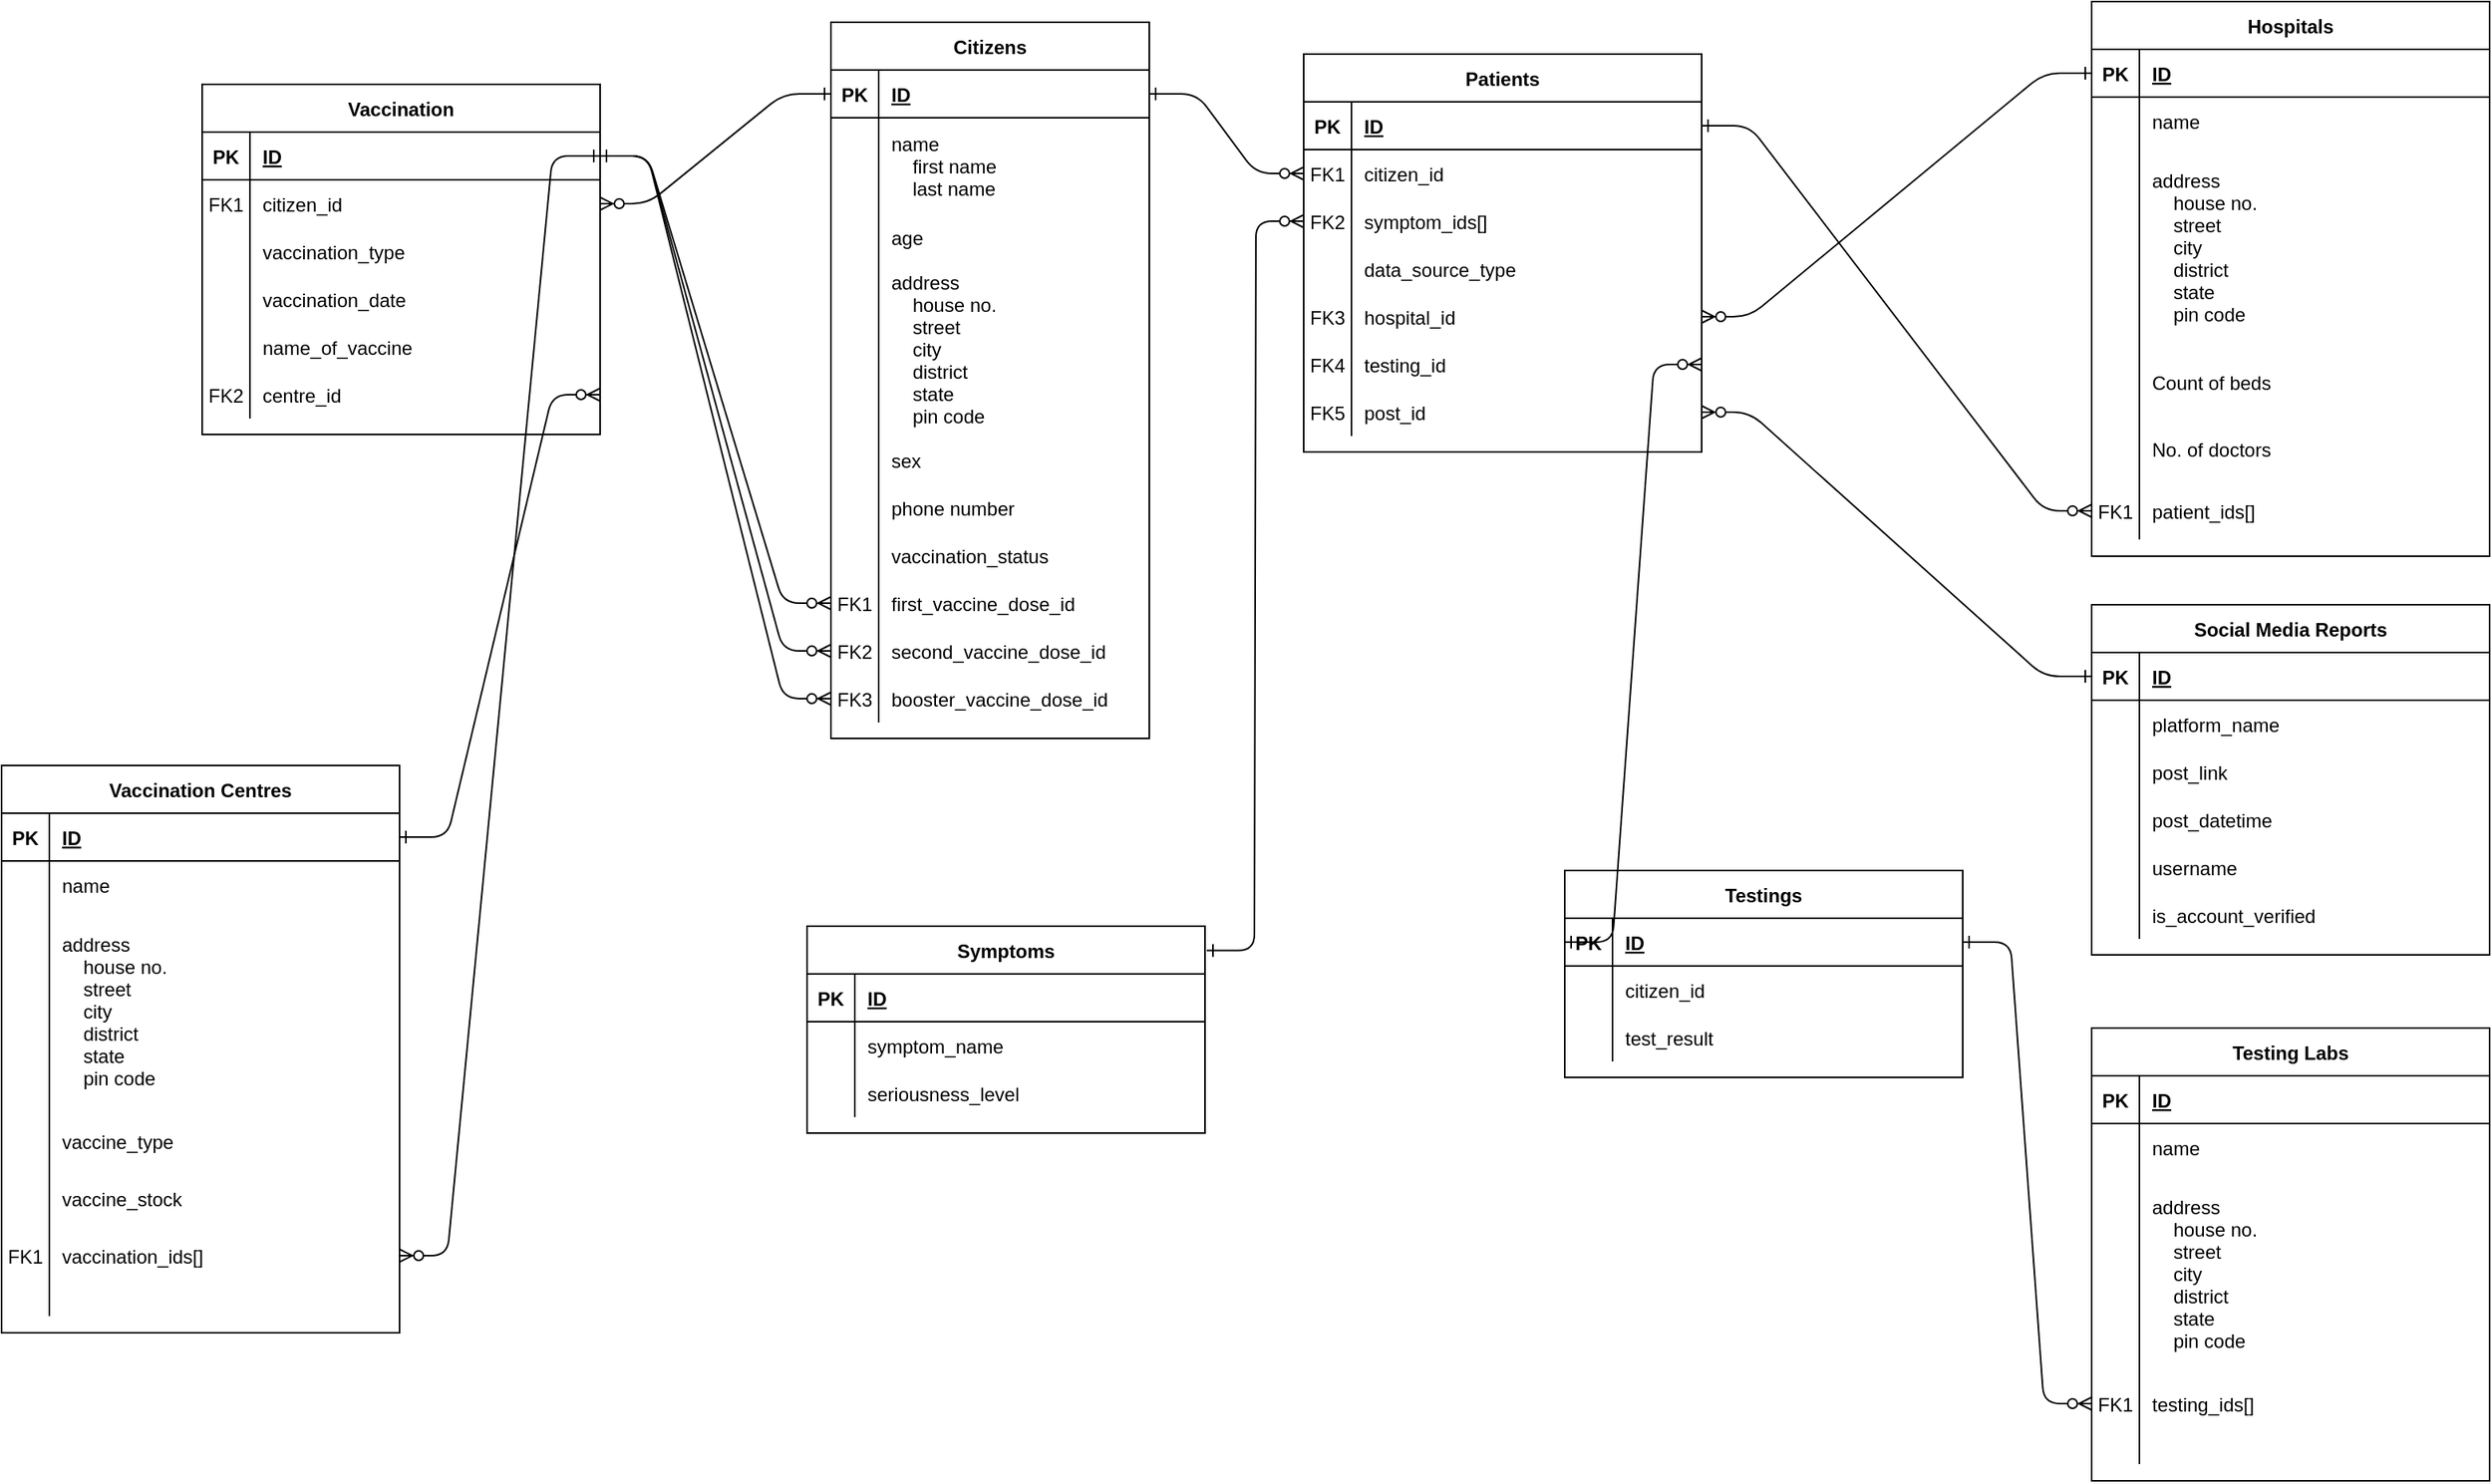 <mxfile version="20.8.10" type="github">
  <diagram id="R2lEEEUBdFMjLlhIrx00" name="Page-1">
    <mxGraphModel dx="1854" dy="1015" grid="0" gridSize="10" guides="1" tooltips="1" connect="1" arrows="1" fold="1" page="1" pageScale="1" pageWidth="1654" pageHeight="1169" math="0" shadow="0" extFonts="Permanent Marker^https://fonts.googleapis.com/css?family=Permanent+Marker">
      <root>
        <mxCell id="0" />
        <mxCell id="1" parent="0" />
        <mxCell id="C-vyLk0tnHw3VtMMgP7b-1" value="" style="edgeStyle=entityRelationEdgeStyle;endArrow=ERzeroToMany;startArrow=ERone;endFill=1;startFill=0;" parent="1" source="C-vyLk0tnHw3VtMMgP7b-24" target="C-vyLk0tnHw3VtMMgP7b-6" edge="1">
          <mxGeometry width="100" height="100" relative="1" as="geometry">
            <mxPoint x="676" y="828" as="sourcePoint" />
            <mxPoint x="776" y="728" as="targetPoint" />
          </mxGeometry>
        </mxCell>
        <mxCell id="C-vyLk0tnHw3VtMMgP7b-2" value="Patients" style="shape=table;startSize=30;container=1;collapsible=1;childLayout=tableLayout;fixedRows=1;rowLines=0;fontStyle=1;align=center;resizeLast=1;" parent="1" vertex="1">
          <mxGeometry x="852" y="180" width="250" height="250" as="geometry">
            <mxRectangle x="450" y="120" width="80" height="30" as="alternateBounds" />
          </mxGeometry>
        </mxCell>
        <mxCell id="C-vyLk0tnHw3VtMMgP7b-3" value="" style="shape=partialRectangle;collapsible=0;dropTarget=0;pointerEvents=0;fillColor=none;points=[[0,0.5],[1,0.5]];portConstraint=eastwest;top=0;left=0;right=0;bottom=1;" parent="C-vyLk0tnHw3VtMMgP7b-2" vertex="1">
          <mxGeometry y="30" width="250" height="30" as="geometry" />
        </mxCell>
        <mxCell id="C-vyLk0tnHw3VtMMgP7b-4" value="PK" style="shape=partialRectangle;overflow=hidden;connectable=0;fillColor=none;top=0;left=0;bottom=0;right=0;fontStyle=1;" parent="C-vyLk0tnHw3VtMMgP7b-3" vertex="1">
          <mxGeometry width="30" height="30" as="geometry">
            <mxRectangle width="30" height="30" as="alternateBounds" />
          </mxGeometry>
        </mxCell>
        <mxCell id="C-vyLk0tnHw3VtMMgP7b-5" value="ID" style="shape=partialRectangle;overflow=hidden;connectable=0;fillColor=none;top=0;left=0;bottom=0;right=0;align=left;spacingLeft=6;fontStyle=5;" parent="C-vyLk0tnHw3VtMMgP7b-3" vertex="1">
          <mxGeometry x="30" width="220" height="30" as="geometry">
            <mxRectangle width="220" height="30" as="alternateBounds" />
          </mxGeometry>
        </mxCell>
        <mxCell id="C-vyLk0tnHw3VtMMgP7b-6" value="" style="shape=partialRectangle;collapsible=0;dropTarget=0;pointerEvents=0;fillColor=none;points=[[0,0.5],[1,0.5]];portConstraint=eastwest;top=0;left=0;right=0;bottom=0;" parent="C-vyLk0tnHw3VtMMgP7b-2" vertex="1">
          <mxGeometry y="60" width="250" height="30" as="geometry" />
        </mxCell>
        <mxCell id="C-vyLk0tnHw3VtMMgP7b-7" value="FK1" style="shape=partialRectangle;overflow=hidden;connectable=0;fillColor=none;top=0;left=0;bottom=0;right=0;" parent="C-vyLk0tnHw3VtMMgP7b-6" vertex="1">
          <mxGeometry width="30" height="30" as="geometry">
            <mxRectangle width="30" height="30" as="alternateBounds" />
          </mxGeometry>
        </mxCell>
        <mxCell id="C-vyLk0tnHw3VtMMgP7b-8" value="citizen_id" style="shape=partialRectangle;overflow=hidden;connectable=0;fillColor=none;top=0;left=0;bottom=0;right=0;align=left;spacingLeft=6;" parent="C-vyLk0tnHw3VtMMgP7b-6" vertex="1">
          <mxGeometry x="30" width="220" height="30" as="geometry">
            <mxRectangle width="220" height="30" as="alternateBounds" />
          </mxGeometry>
        </mxCell>
        <mxCell id="pZuWwQE2KL6NEf7ngU45-32" value="" style="shape=partialRectangle;collapsible=0;dropTarget=0;pointerEvents=0;fillColor=none;points=[[0,0.5],[1,0.5]];portConstraint=eastwest;top=0;left=0;right=0;bottom=0;" parent="C-vyLk0tnHw3VtMMgP7b-2" vertex="1">
          <mxGeometry y="90" width="250" height="30" as="geometry" />
        </mxCell>
        <mxCell id="pZuWwQE2KL6NEf7ngU45-33" value="FK2" style="shape=partialRectangle;overflow=hidden;connectable=0;fillColor=none;top=0;left=0;bottom=0;right=0;" parent="pZuWwQE2KL6NEf7ngU45-32" vertex="1">
          <mxGeometry width="30" height="30" as="geometry">
            <mxRectangle width="30" height="30" as="alternateBounds" />
          </mxGeometry>
        </mxCell>
        <mxCell id="pZuWwQE2KL6NEf7ngU45-34" value="symptom_ids[]" style="shape=partialRectangle;overflow=hidden;connectable=0;fillColor=none;top=0;left=0;bottom=0;right=0;align=left;spacingLeft=6;" parent="pZuWwQE2KL6NEf7ngU45-32" vertex="1">
          <mxGeometry x="30" width="220" height="30" as="geometry">
            <mxRectangle width="220" height="30" as="alternateBounds" />
          </mxGeometry>
        </mxCell>
        <mxCell id="pZuWwQE2KL6NEf7ngU45-35" value="" style="shape=partialRectangle;collapsible=0;dropTarget=0;pointerEvents=0;fillColor=none;points=[[0,0.5],[1,0.5]];portConstraint=eastwest;top=0;left=0;right=0;bottom=0;" parent="C-vyLk0tnHw3VtMMgP7b-2" vertex="1">
          <mxGeometry y="120" width="250" height="30" as="geometry" />
        </mxCell>
        <mxCell id="pZuWwQE2KL6NEf7ngU45-36" value="" style="shape=partialRectangle;overflow=hidden;connectable=0;fillColor=none;top=0;left=0;bottom=0;right=0;" parent="pZuWwQE2KL6NEf7ngU45-35" vertex="1">
          <mxGeometry width="30" height="30" as="geometry">
            <mxRectangle width="30" height="30" as="alternateBounds" />
          </mxGeometry>
        </mxCell>
        <mxCell id="pZuWwQE2KL6NEf7ngU45-37" value="data_source_type" style="shape=partialRectangle;overflow=hidden;connectable=0;fillColor=none;top=0;left=0;bottom=0;right=0;align=left;spacingLeft=6;" parent="pZuWwQE2KL6NEf7ngU45-35" vertex="1">
          <mxGeometry x="30" width="220" height="30" as="geometry">
            <mxRectangle width="220" height="30" as="alternateBounds" />
          </mxGeometry>
        </mxCell>
        <mxCell id="pZuWwQE2KL6NEf7ngU45-82" value="" style="shape=partialRectangle;collapsible=0;dropTarget=0;pointerEvents=0;fillColor=none;points=[[0,0.5],[1,0.5]];portConstraint=eastwest;top=0;left=0;right=0;bottom=0;" parent="C-vyLk0tnHw3VtMMgP7b-2" vertex="1">
          <mxGeometry y="150" width="250" height="30" as="geometry" />
        </mxCell>
        <mxCell id="pZuWwQE2KL6NEf7ngU45-83" value="FK3" style="shape=partialRectangle;overflow=hidden;connectable=0;fillColor=none;top=0;left=0;bottom=0;right=0;" parent="pZuWwQE2KL6NEf7ngU45-82" vertex="1">
          <mxGeometry width="30" height="30" as="geometry">
            <mxRectangle width="30" height="30" as="alternateBounds" />
          </mxGeometry>
        </mxCell>
        <mxCell id="pZuWwQE2KL6NEf7ngU45-84" value="hospital_id" style="shape=partialRectangle;overflow=hidden;connectable=0;fillColor=none;top=0;left=0;bottom=0;right=0;align=left;spacingLeft=6;" parent="pZuWwQE2KL6NEf7ngU45-82" vertex="1">
          <mxGeometry x="30" width="220" height="30" as="geometry">
            <mxRectangle width="220" height="30" as="alternateBounds" />
          </mxGeometry>
        </mxCell>
        <mxCell id="vZosI6e0pvsvviAVT64B-21" value="" style="shape=partialRectangle;collapsible=0;dropTarget=0;pointerEvents=0;fillColor=none;points=[[0,0.5],[1,0.5]];portConstraint=eastwest;top=0;left=0;right=0;bottom=0;" vertex="1" parent="C-vyLk0tnHw3VtMMgP7b-2">
          <mxGeometry y="180" width="250" height="30" as="geometry" />
        </mxCell>
        <mxCell id="vZosI6e0pvsvviAVT64B-22" value="FK4" style="shape=partialRectangle;overflow=hidden;connectable=0;fillColor=none;top=0;left=0;bottom=0;right=0;" vertex="1" parent="vZosI6e0pvsvviAVT64B-21">
          <mxGeometry width="30" height="30" as="geometry">
            <mxRectangle width="30" height="30" as="alternateBounds" />
          </mxGeometry>
        </mxCell>
        <mxCell id="vZosI6e0pvsvviAVT64B-23" value="testing_id" style="shape=partialRectangle;overflow=hidden;connectable=0;fillColor=none;top=0;left=0;bottom=0;right=0;align=left;spacingLeft=6;" vertex="1" parent="vZosI6e0pvsvviAVT64B-21">
          <mxGeometry x="30" width="220" height="30" as="geometry">
            <mxRectangle width="220" height="30" as="alternateBounds" />
          </mxGeometry>
        </mxCell>
        <mxCell id="C-vyLk0tnHw3VtMMgP7b-9" value="" style="shape=partialRectangle;collapsible=0;dropTarget=0;pointerEvents=0;fillColor=none;points=[[0,0.5],[1,0.5]];portConstraint=eastwest;top=0;left=0;right=0;bottom=0;" parent="C-vyLk0tnHw3VtMMgP7b-2" vertex="1">
          <mxGeometry y="210" width="250" height="30" as="geometry" />
        </mxCell>
        <mxCell id="C-vyLk0tnHw3VtMMgP7b-10" value="FK5" style="shape=partialRectangle;overflow=hidden;connectable=0;fillColor=none;top=0;left=0;bottom=0;right=0;" parent="C-vyLk0tnHw3VtMMgP7b-9" vertex="1">
          <mxGeometry width="30" height="30" as="geometry">
            <mxRectangle width="30" height="30" as="alternateBounds" />
          </mxGeometry>
        </mxCell>
        <mxCell id="C-vyLk0tnHw3VtMMgP7b-11" value="post_id" style="shape=partialRectangle;overflow=hidden;connectable=0;fillColor=none;top=0;left=0;bottom=0;right=0;align=left;spacingLeft=6;" parent="C-vyLk0tnHw3VtMMgP7b-9" vertex="1">
          <mxGeometry x="30" width="220" height="30" as="geometry">
            <mxRectangle width="220" height="30" as="alternateBounds" />
          </mxGeometry>
        </mxCell>
        <mxCell id="C-vyLk0tnHw3VtMMgP7b-13" value="Hospitals" style="shape=table;startSize=30;container=1;collapsible=1;childLayout=tableLayout;fixedRows=1;rowLines=0;fontStyle=1;align=center;resizeLast=1;" parent="1" vertex="1">
          <mxGeometry x="1347" y="147" width="250" height="348.557" as="geometry" />
        </mxCell>
        <mxCell id="C-vyLk0tnHw3VtMMgP7b-14" value="" style="shape=partialRectangle;collapsible=0;dropTarget=0;pointerEvents=0;fillColor=none;points=[[0,0.5],[1,0.5]];portConstraint=eastwest;top=0;left=0;right=0;bottom=1;" parent="C-vyLk0tnHw3VtMMgP7b-13" vertex="1">
          <mxGeometry y="30" width="250" height="30" as="geometry" />
        </mxCell>
        <mxCell id="C-vyLk0tnHw3VtMMgP7b-15" value="PK" style="shape=partialRectangle;overflow=hidden;connectable=0;fillColor=none;top=0;left=0;bottom=0;right=0;fontStyle=1;" parent="C-vyLk0tnHw3VtMMgP7b-14" vertex="1">
          <mxGeometry width="30" height="30" as="geometry">
            <mxRectangle width="30" height="30" as="alternateBounds" />
          </mxGeometry>
        </mxCell>
        <mxCell id="C-vyLk0tnHw3VtMMgP7b-16" value="ID" style="shape=partialRectangle;overflow=hidden;connectable=0;fillColor=none;top=0;left=0;bottom=0;right=0;align=left;spacingLeft=6;fontStyle=5;" parent="C-vyLk0tnHw3VtMMgP7b-14" vertex="1">
          <mxGeometry x="30" width="220" height="30" as="geometry">
            <mxRectangle width="220" height="30" as="alternateBounds" />
          </mxGeometry>
        </mxCell>
        <mxCell id="C-vyLk0tnHw3VtMMgP7b-17" value="" style="shape=partialRectangle;collapsible=0;dropTarget=0;pointerEvents=0;fillColor=none;points=[[0,0.5],[1,0.5]];portConstraint=eastwest;top=0;left=0;right=0;bottom=0;" parent="C-vyLk0tnHw3VtMMgP7b-13" vertex="1">
          <mxGeometry y="60" width="250" height="30" as="geometry" />
        </mxCell>
        <mxCell id="C-vyLk0tnHw3VtMMgP7b-18" value="" style="shape=partialRectangle;overflow=hidden;connectable=0;fillColor=none;top=0;left=0;bottom=0;right=0;" parent="C-vyLk0tnHw3VtMMgP7b-17" vertex="1">
          <mxGeometry width="30" height="30" as="geometry">
            <mxRectangle width="30" height="30" as="alternateBounds" />
          </mxGeometry>
        </mxCell>
        <mxCell id="C-vyLk0tnHw3VtMMgP7b-19" value="name" style="shape=partialRectangle;overflow=hidden;connectable=0;fillColor=none;top=0;left=0;bottom=0;right=0;align=left;spacingLeft=6;" parent="C-vyLk0tnHw3VtMMgP7b-17" vertex="1">
          <mxGeometry x="30" width="220" height="30" as="geometry">
            <mxRectangle width="220" height="30" as="alternateBounds" />
          </mxGeometry>
        </mxCell>
        <mxCell id="pZuWwQE2KL6NEf7ngU45-38" value="" style="shape=partialRectangle;collapsible=0;dropTarget=0;pointerEvents=0;fillColor=none;points=[[0,0.5],[1,0.5]];portConstraint=eastwest;top=0;left=0;right=0;bottom=0;" parent="C-vyLk0tnHw3VtMMgP7b-13" vertex="1">
          <mxGeometry y="90" width="250" height="128" as="geometry" />
        </mxCell>
        <mxCell id="pZuWwQE2KL6NEf7ngU45-39" value="" style="shape=partialRectangle;overflow=hidden;connectable=0;fillColor=none;top=0;left=0;bottom=0;right=0;" parent="pZuWwQE2KL6NEf7ngU45-38" vertex="1">
          <mxGeometry width="30" height="128" as="geometry">
            <mxRectangle width="30" height="128" as="alternateBounds" />
          </mxGeometry>
        </mxCell>
        <mxCell id="pZuWwQE2KL6NEf7ngU45-40" value="address&#xa;    house no.&#xa;    street&#xa;    city&#xa;    district&#xa;    state&#xa;    pin code" style="shape=partialRectangle;overflow=hidden;connectable=0;fillColor=none;top=0;left=0;bottom=0;right=0;align=left;spacingLeft=6;" parent="pZuWwQE2KL6NEf7ngU45-38" vertex="1">
          <mxGeometry x="30" width="220" height="128" as="geometry">
            <mxRectangle width="220" height="128" as="alternateBounds" />
          </mxGeometry>
        </mxCell>
        <mxCell id="C-vyLk0tnHw3VtMMgP7b-20" value="" style="shape=partialRectangle;collapsible=0;dropTarget=0;pointerEvents=0;fillColor=none;points=[[0,0.5],[1,0.5]];portConstraint=eastwest;top=0;left=0;right=0;bottom=0;" parent="C-vyLk0tnHw3VtMMgP7b-13" vertex="1">
          <mxGeometry y="218" width="250" height="42" as="geometry" />
        </mxCell>
        <mxCell id="C-vyLk0tnHw3VtMMgP7b-21" value="" style="shape=partialRectangle;overflow=hidden;connectable=0;fillColor=none;top=0;left=0;bottom=0;right=0;" parent="C-vyLk0tnHw3VtMMgP7b-20" vertex="1">
          <mxGeometry width="30" height="42" as="geometry">
            <mxRectangle width="30" height="42" as="alternateBounds" />
          </mxGeometry>
        </mxCell>
        <mxCell id="C-vyLk0tnHw3VtMMgP7b-22" value="Count of beds" style="shape=partialRectangle;overflow=hidden;connectable=0;fillColor=none;top=0;left=0;bottom=0;right=0;align=left;spacingLeft=6;" parent="C-vyLk0tnHw3VtMMgP7b-20" vertex="1">
          <mxGeometry x="30" width="220" height="42" as="geometry">
            <mxRectangle width="220" height="42" as="alternateBounds" />
          </mxGeometry>
        </mxCell>
        <mxCell id="pZuWwQE2KL6NEf7ngU45-43" value="" style="shape=partialRectangle;collapsible=0;dropTarget=0;pointerEvents=0;fillColor=none;points=[[0,0.5],[1,0.5]];portConstraint=eastwest;top=0;left=0;right=0;bottom=0;" parent="C-vyLk0tnHw3VtMMgP7b-13" vertex="1">
          <mxGeometry y="260" width="250" height="42" as="geometry" />
        </mxCell>
        <mxCell id="pZuWwQE2KL6NEf7ngU45-44" value="" style="shape=partialRectangle;overflow=hidden;connectable=0;fillColor=none;top=0;left=0;bottom=0;right=0;" parent="pZuWwQE2KL6NEf7ngU45-43" vertex="1">
          <mxGeometry width="30" height="42" as="geometry">
            <mxRectangle width="30" height="42" as="alternateBounds" />
          </mxGeometry>
        </mxCell>
        <mxCell id="pZuWwQE2KL6NEf7ngU45-45" value="No. of doctors" style="shape=partialRectangle;overflow=hidden;connectable=0;fillColor=none;top=0;left=0;bottom=0;right=0;align=left;spacingLeft=6;" parent="pZuWwQE2KL6NEf7ngU45-43" vertex="1">
          <mxGeometry x="30" width="220" height="42" as="geometry">
            <mxRectangle width="220" height="42" as="alternateBounds" />
          </mxGeometry>
        </mxCell>
        <mxCell id="pZuWwQE2KL6NEf7ngU45-46" value="" style="shape=partialRectangle;collapsible=0;dropTarget=0;pointerEvents=0;fillColor=none;points=[[0,0.5],[1,0.5]];portConstraint=eastwest;top=0;left=0;right=0;bottom=0;" parent="C-vyLk0tnHw3VtMMgP7b-13" vertex="1">
          <mxGeometry y="302" width="250" height="36" as="geometry" />
        </mxCell>
        <mxCell id="pZuWwQE2KL6NEf7ngU45-47" value="FK1" style="shape=partialRectangle;overflow=hidden;connectable=0;fillColor=none;top=0;left=0;bottom=0;right=0;" parent="pZuWwQE2KL6NEf7ngU45-46" vertex="1">
          <mxGeometry width="30" height="36" as="geometry">
            <mxRectangle width="30" height="36" as="alternateBounds" />
          </mxGeometry>
        </mxCell>
        <mxCell id="pZuWwQE2KL6NEf7ngU45-48" value="patient_ids[]" style="shape=partialRectangle;overflow=hidden;connectable=0;fillColor=none;top=0;left=0;bottom=0;right=0;align=left;spacingLeft=6;" parent="pZuWwQE2KL6NEf7ngU45-46" vertex="1">
          <mxGeometry x="30" width="220" height="36" as="geometry">
            <mxRectangle width="220" height="36" as="alternateBounds" />
          </mxGeometry>
        </mxCell>
        <mxCell id="C-vyLk0tnHw3VtMMgP7b-23" value="Citizens" style="shape=table;startSize=30;container=1;collapsible=1;childLayout=tableLayout;fixedRows=1;rowLines=0;fontStyle=1;align=center;resizeLast=1;" parent="1" vertex="1">
          <mxGeometry x="555" y="160" width="200" height="450" as="geometry" />
        </mxCell>
        <mxCell id="C-vyLk0tnHw3VtMMgP7b-24" value="" style="shape=partialRectangle;collapsible=0;dropTarget=0;pointerEvents=0;fillColor=none;points=[[0,0.5],[1,0.5]];portConstraint=eastwest;top=0;left=0;right=0;bottom=1;" parent="C-vyLk0tnHw3VtMMgP7b-23" vertex="1">
          <mxGeometry y="30" width="200" height="30" as="geometry" />
        </mxCell>
        <mxCell id="C-vyLk0tnHw3VtMMgP7b-25" value="PK" style="shape=partialRectangle;overflow=hidden;connectable=0;fillColor=none;top=0;left=0;bottom=0;right=0;fontStyle=1;" parent="C-vyLk0tnHw3VtMMgP7b-24" vertex="1">
          <mxGeometry width="30" height="30" as="geometry">
            <mxRectangle width="30" height="30" as="alternateBounds" />
          </mxGeometry>
        </mxCell>
        <mxCell id="C-vyLk0tnHw3VtMMgP7b-26" value="ID" style="shape=partialRectangle;overflow=hidden;connectable=0;fillColor=none;top=0;left=0;bottom=0;right=0;align=left;spacingLeft=6;fontStyle=5;" parent="C-vyLk0tnHw3VtMMgP7b-24" vertex="1">
          <mxGeometry x="30" width="170" height="30" as="geometry">
            <mxRectangle width="170" height="30" as="alternateBounds" />
          </mxGeometry>
        </mxCell>
        <mxCell id="pZuWwQE2KL6NEf7ngU45-9" value="" style="shape=partialRectangle;collapsible=0;dropTarget=0;pointerEvents=0;fillColor=none;points=[[0,0.5],[1,0.5]];portConstraint=eastwest;top=0;left=0;right=0;bottom=0;" parent="C-vyLk0tnHw3VtMMgP7b-23" vertex="1">
          <mxGeometry y="60" width="200" height="60" as="geometry" />
        </mxCell>
        <mxCell id="pZuWwQE2KL6NEf7ngU45-10" value="" style="shape=partialRectangle;overflow=hidden;connectable=0;fillColor=none;top=0;left=0;bottom=0;right=0;" parent="pZuWwQE2KL6NEf7ngU45-9" vertex="1">
          <mxGeometry width="30" height="60" as="geometry">
            <mxRectangle width="30" height="60" as="alternateBounds" />
          </mxGeometry>
        </mxCell>
        <mxCell id="pZuWwQE2KL6NEf7ngU45-11" value="name&#xa;    first name&#xa;    last name" style="shape=partialRectangle;overflow=hidden;connectable=0;fillColor=none;top=0;left=0;bottom=0;right=0;align=left;spacingLeft=6;" parent="pZuWwQE2KL6NEf7ngU45-9" vertex="1">
          <mxGeometry x="30" width="170" height="60" as="geometry">
            <mxRectangle width="170" height="60" as="alternateBounds" />
          </mxGeometry>
        </mxCell>
        <mxCell id="pZuWwQE2KL6NEf7ngU45-12" value="" style="shape=partialRectangle;collapsible=0;dropTarget=0;pointerEvents=0;fillColor=none;points=[[0,0.5],[1,0.5]];portConstraint=eastwest;top=0;left=0;right=0;bottom=0;" parent="C-vyLk0tnHw3VtMMgP7b-23" vertex="1">
          <mxGeometry y="120" width="200" height="30" as="geometry" />
        </mxCell>
        <mxCell id="pZuWwQE2KL6NEf7ngU45-13" value="" style="shape=partialRectangle;overflow=hidden;connectable=0;fillColor=none;top=0;left=0;bottom=0;right=0;" parent="pZuWwQE2KL6NEf7ngU45-12" vertex="1">
          <mxGeometry width="30" height="30" as="geometry">
            <mxRectangle width="30" height="30" as="alternateBounds" />
          </mxGeometry>
        </mxCell>
        <mxCell id="pZuWwQE2KL6NEf7ngU45-14" value="age" style="shape=partialRectangle;overflow=hidden;connectable=0;fillColor=none;top=0;left=0;bottom=0;right=0;align=left;spacingLeft=6;" parent="pZuWwQE2KL6NEf7ngU45-12" vertex="1">
          <mxGeometry x="30" width="170" height="30" as="geometry">
            <mxRectangle width="170" height="30" as="alternateBounds" />
          </mxGeometry>
        </mxCell>
        <mxCell id="pZuWwQE2KL6NEf7ngU45-15" value="" style="shape=partialRectangle;collapsible=0;dropTarget=0;pointerEvents=0;fillColor=none;points=[[0,0.5],[1,0.5]];portConstraint=eastwest;top=0;left=0;right=0;bottom=0;" parent="C-vyLk0tnHw3VtMMgP7b-23" vertex="1">
          <mxGeometry y="150" width="200" height="110" as="geometry" />
        </mxCell>
        <mxCell id="pZuWwQE2KL6NEf7ngU45-16" value="" style="shape=partialRectangle;overflow=hidden;connectable=0;fillColor=none;top=0;left=0;bottom=0;right=0;" parent="pZuWwQE2KL6NEf7ngU45-15" vertex="1">
          <mxGeometry width="30" height="110" as="geometry">
            <mxRectangle width="30" height="110" as="alternateBounds" />
          </mxGeometry>
        </mxCell>
        <mxCell id="pZuWwQE2KL6NEf7ngU45-17" value="address&#xa;    house no.&#xa;    street&#xa;    city&#xa;    district&#xa;    state&#xa;    pin code" style="shape=partialRectangle;overflow=hidden;connectable=0;fillColor=none;top=0;left=0;bottom=0;right=0;align=left;spacingLeft=6;" parent="pZuWwQE2KL6NEf7ngU45-15" vertex="1">
          <mxGeometry x="30" width="170" height="110" as="geometry">
            <mxRectangle width="170" height="110" as="alternateBounds" />
          </mxGeometry>
        </mxCell>
        <mxCell id="pZuWwQE2KL6NEf7ngU45-18" value="" style="shape=partialRectangle;collapsible=0;dropTarget=0;pointerEvents=0;fillColor=none;points=[[0,0.5],[1,0.5]];portConstraint=eastwest;top=0;left=0;right=0;bottom=0;" parent="C-vyLk0tnHw3VtMMgP7b-23" vertex="1">
          <mxGeometry y="260" width="200" height="30" as="geometry" />
        </mxCell>
        <mxCell id="pZuWwQE2KL6NEf7ngU45-19" value="" style="shape=partialRectangle;overflow=hidden;connectable=0;fillColor=none;top=0;left=0;bottom=0;right=0;" parent="pZuWwQE2KL6NEf7ngU45-18" vertex="1">
          <mxGeometry width="30" height="30" as="geometry">
            <mxRectangle width="30" height="30" as="alternateBounds" />
          </mxGeometry>
        </mxCell>
        <mxCell id="pZuWwQE2KL6NEf7ngU45-20" value="sex" style="shape=partialRectangle;overflow=hidden;connectable=0;fillColor=none;top=0;left=0;bottom=0;right=0;align=left;spacingLeft=6;" parent="pZuWwQE2KL6NEf7ngU45-18" vertex="1">
          <mxGeometry x="30" width="170" height="30" as="geometry">
            <mxRectangle width="170" height="30" as="alternateBounds" />
          </mxGeometry>
        </mxCell>
        <mxCell id="pZuWwQE2KL6NEf7ngU45-130" value="" style="shape=partialRectangle;collapsible=0;dropTarget=0;pointerEvents=0;fillColor=none;points=[[0,0.5],[1,0.5]];portConstraint=eastwest;top=0;left=0;right=0;bottom=0;" parent="C-vyLk0tnHw3VtMMgP7b-23" vertex="1">
          <mxGeometry y="290" width="200" height="30" as="geometry" />
        </mxCell>
        <mxCell id="pZuWwQE2KL6NEf7ngU45-131" value="" style="shape=partialRectangle;overflow=hidden;connectable=0;fillColor=none;top=0;left=0;bottom=0;right=0;" parent="pZuWwQE2KL6NEf7ngU45-130" vertex="1">
          <mxGeometry width="30" height="30" as="geometry">
            <mxRectangle width="30" height="30" as="alternateBounds" />
          </mxGeometry>
        </mxCell>
        <mxCell id="pZuWwQE2KL6NEf7ngU45-132" value="phone number" style="shape=partialRectangle;overflow=hidden;connectable=0;fillColor=none;top=0;left=0;bottom=0;right=0;align=left;spacingLeft=6;" parent="pZuWwQE2KL6NEf7ngU45-130" vertex="1">
          <mxGeometry x="30" width="170" height="30" as="geometry">
            <mxRectangle width="170" height="30" as="alternateBounds" />
          </mxGeometry>
        </mxCell>
        <mxCell id="pZuWwQE2KL6NEf7ngU45-133" value="" style="shape=partialRectangle;collapsible=0;dropTarget=0;pointerEvents=0;fillColor=none;points=[[0,0.5],[1,0.5]];portConstraint=eastwest;top=0;left=0;right=0;bottom=0;" parent="C-vyLk0tnHw3VtMMgP7b-23" vertex="1">
          <mxGeometry y="320" width="200" height="30" as="geometry" />
        </mxCell>
        <mxCell id="pZuWwQE2KL6NEf7ngU45-134" value="" style="shape=partialRectangle;overflow=hidden;connectable=0;fillColor=none;top=0;left=0;bottom=0;right=0;" parent="pZuWwQE2KL6NEf7ngU45-133" vertex="1">
          <mxGeometry width="30" height="30" as="geometry">
            <mxRectangle width="30" height="30" as="alternateBounds" />
          </mxGeometry>
        </mxCell>
        <mxCell id="pZuWwQE2KL6NEf7ngU45-135" value="vaccination_status" style="shape=partialRectangle;overflow=hidden;connectable=0;fillColor=none;top=0;left=0;bottom=0;right=0;align=left;spacingLeft=6;" parent="pZuWwQE2KL6NEf7ngU45-133" vertex="1">
          <mxGeometry x="30" width="170" height="30" as="geometry">
            <mxRectangle width="170" height="30" as="alternateBounds" />
          </mxGeometry>
        </mxCell>
        <mxCell id="pZuWwQE2KL6NEf7ngU45-136" value="" style="shape=partialRectangle;collapsible=0;dropTarget=0;pointerEvents=0;fillColor=none;points=[[0,0.5],[1,0.5]];portConstraint=eastwest;top=0;left=0;right=0;bottom=0;" parent="C-vyLk0tnHw3VtMMgP7b-23" vertex="1">
          <mxGeometry y="350" width="200" height="30" as="geometry" />
        </mxCell>
        <mxCell id="pZuWwQE2KL6NEf7ngU45-137" value="FK1" style="shape=partialRectangle;overflow=hidden;connectable=0;fillColor=none;top=0;left=0;bottom=0;right=0;" parent="pZuWwQE2KL6NEf7ngU45-136" vertex="1">
          <mxGeometry width="30" height="30" as="geometry">
            <mxRectangle width="30" height="30" as="alternateBounds" />
          </mxGeometry>
        </mxCell>
        <mxCell id="pZuWwQE2KL6NEf7ngU45-138" value="first_vaccine_dose_id" style="shape=partialRectangle;overflow=hidden;connectable=0;fillColor=none;top=0;left=0;bottom=0;right=0;align=left;spacingLeft=6;" parent="pZuWwQE2KL6NEf7ngU45-136" vertex="1">
          <mxGeometry x="30" width="170" height="30" as="geometry">
            <mxRectangle width="170" height="30" as="alternateBounds" />
          </mxGeometry>
        </mxCell>
        <mxCell id="pZuWwQE2KL6NEf7ngU45-139" value="" style="shape=partialRectangle;collapsible=0;dropTarget=0;pointerEvents=0;fillColor=none;points=[[0,0.5],[1,0.5]];portConstraint=eastwest;top=0;left=0;right=0;bottom=0;" parent="C-vyLk0tnHw3VtMMgP7b-23" vertex="1">
          <mxGeometry y="380" width="200" height="30" as="geometry" />
        </mxCell>
        <mxCell id="pZuWwQE2KL6NEf7ngU45-140" value="FK2" style="shape=partialRectangle;overflow=hidden;connectable=0;fillColor=none;top=0;left=0;bottom=0;right=0;" parent="pZuWwQE2KL6NEf7ngU45-139" vertex="1">
          <mxGeometry width="30" height="30" as="geometry">
            <mxRectangle width="30" height="30" as="alternateBounds" />
          </mxGeometry>
        </mxCell>
        <mxCell id="pZuWwQE2KL6NEf7ngU45-141" value="second_vaccine_dose_id" style="shape=partialRectangle;overflow=hidden;connectable=0;fillColor=none;top=0;left=0;bottom=0;right=0;align=left;spacingLeft=6;" parent="pZuWwQE2KL6NEf7ngU45-139" vertex="1">
          <mxGeometry x="30" width="170" height="30" as="geometry">
            <mxRectangle width="170" height="30" as="alternateBounds" />
          </mxGeometry>
        </mxCell>
        <mxCell id="C-vyLk0tnHw3VtMMgP7b-27" value="" style="shape=partialRectangle;collapsible=0;dropTarget=0;pointerEvents=0;fillColor=none;points=[[0,0.5],[1,0.5]];portConstraint=eastwest;top=0;left=0;right=0;bottom=0;" parent="C-vyLk0tnHw3VtMMgP7b-23" vertex="1">
          <mxGeometry y="410" width="200" height="30" as="geometry" />
        </mxCell>
        <mxCell id="C-vyLk0tnHw3VtMMgP7b-28" value="FK3" style="shape=partialRectangle;overflow=hidden;connectable=0;fillColor=none;top=0;left=0;bottom=0;right=0;" parent="C-vyLk0tnHw3VtMMgP7b-27" vertex="1">
          <mxGeometry width="30" height="30" as="geometry">
            <mxRectangle width="30" height="30" as="alternateBounds" />
          </mxGeometry>
        </mxCell>
        <mxCell id="C-vyLk0tnHw3VtMMgP7b-29" value="booster_vaccine_dose_id" style="shape=partialRectangle;overflow=hidden;connectable=0;fillColor=none;top=0;left=0;bottom=0;right=0;align=left;spacingLeft=6;" parent="C-vyLk0tnHw3VtMMgP7b-27" vertex="1">
          <mxGeometry x="30" width="170" height="30" as="geometry">
            <mxRectangle width="170" height="30" as="alternateBounds" />
          </mxGeometry>
        </mxCell>
        <mxCell id="pZuWwQE2KL6NEf7ngU45-21" value="Symptoms" style="shape=table;startSize=30;container=1;collapsible=1;childLayout=tableLayout;fixedRows=1;rowLines=0;fontStyle=1;align=center;resizeLast=1;" parent="1" vertex="1">
          <mxGeometry x="540" y="728" width="250" height="130" as="geometry">
            <mxRectangle x="450" y="120" width="80" height="30" as="alternateBounds" />
          </mxGeometry>
        </mxCell>
        <mxCell id="pZuWwQE2KL6NEf7ngU45-22" value="" style="shape=partialRectangle;collapsible=0;dropTarget=0;pointerEvents=0;fillColor=none;points=[[0,0.5],[1,0.5]];portConstraint=eastwest;top=0;left=0;right=0;bottom=1;" parent="pZuWwQE2KL6NEf7ngU45-21" vertex="1">
          <mxGeometry y="30" width="250" height="30" as="geometry" />
        </mxCell>
        <mxCell id="pZuWwQE2KL6NEf7ngU45-23" value="PK" style="shape=partialRectangle;overflow=hidden;connectable=0;fillColor=none;top=0;left=0;bottom=0;right=0;fontStyle=1;" parent="pZuWwQE2KL6NEf7ngU45-22" vertex="1">
          <mxGeometry width="30" height="30" as="geometry">
            <mxRectangle width="30" height="30" as="alternateBounds" />
          </mxGeometry>
        </mxCell>
        <mxCell id="pZuWwQE2KL6NEf7ngU45-24" value="ID" style="shape=partialRectangle;overflow=hidden;connectable=0;fillColor=none;top=0;left=0;bottom=0;right=0;align=left;spacingLeft=6;fontStyle=5;" parent="pZuWwQE2KL6NEf7ngU45-22" vertex="1">
          <mxGeometry x="30" width="220" height="30" as="geometry">
            <mxRectangle width="220" height="30" as="alternateBounds" />
          </mxGeometry>
        </mxCell>
        <mxCell id="pZuWwQE2KL6NEf7ngU45-25" value="" style="shape=partialRectangle;collapsible=0;dropTarget=0;pointerEvents=0;fillColor=none;points=[[0,0.5],[1,0.5]];portConstraint=eastwest;top=0;left=0;right=0;bottom=0;" parent="pZuWwQE2KL6NEf7ngU45-21" vertex="1">
          <mxGeometry y="60" width="250" height="30" as="geometry" />
        </mxCell>
        <mxCell id="pZuWwQE2KL6NEf7ngU45-26" value="" style="shape=partialRectangle;overflow=hidden;connectable=0;fillColor=none;top=0;left=0;bottom=0;right=0;" parent="pZuWwQE2KL6NEf7ngU45-25" vertex="1">
          <mxGeometry width="30" height="30" as="geometry">
            <mxRectangle width="30" height="30" as="alternateBounds" />
          </mxGeometry>
        </mxCell>
        <mxCell id="pZuWwQE2KL6NEf7ngU45-27" value="symptom_name" style="shape=partialRectangle;overflow=hidden;connectable=0;fillColor=none;top=0;left=0;bottom=0;right=0;align=left;spacingLeft=6;" parent="pZuWwQE2KL6NEf7ngU45-25" vertex="1">
          <mxGeometry x="30" width="220" height="30" as="geometry">
            <mxRectangle width="220" height="30" as="alternateBounds" />
          </mxGeometry>
        </mxCell>
        <mxCell id="pZuWwQE2KL6NEf7ngU45-28" value="" style="shape=partialRectangle;collapsible=0;dropTarget=0;pointerEvents=0;fillColor=none;points=[[0,0.5],[1,0.5]];portConstraint=eastwest;top=0;left=0;right=0;bottom=0;" parent="pZuWwQE2KL6NEf7ngU45-21" vertex="1">
          <mxGeometry y="90" width="250" height="30" as="geometry" />
        </mxCell>
        <mxCell id="pZuWwQE2KL6NEf7ngU45-29" value="" style="shape=partialRectangle;overflow=hidden;connectable=0;fillColor=none;top=0;left=0;bottom=0;right=0;" parent="pZuWwQE2KL6NEf7ngU45-28" vertex="1">
          <mxGeometry width="30" height="30" as="geometry">
            <mxRectangle width="30" height="30" as="alternateBounds" />
          </mxGeometry>
        </mxCell>
        <mxCell id="pZuWwQE2KL6NEf7ngU45-30" value="seriousness_level" style="shape=partialRectangle;overflow=hidden;connectable=0;fillColor=none;top=0;left=0;bottom=0;right=0;align=left;spacingLeft=6;" parent="pZuWwQE2KL6NEf7ngU45-28" vertex="1">
          <mxGeometry x="30" width="220" height="30" as="geometry">
            <mxRectangle width="220" height="30" as="alternateBounds" />
          </mxGeometry>
        </mxCell>
        <mxCell id="pZuWwQE2KL6NEf7ngU45-31" value="" style="edgeStyle=entityRelationEdgeStyle;endArrow=ERzeroToMany;startArrow=ERone;endFill=1;startFill=0;exitX=1.004;exitY=0.117;exitDx=0;exitDy=0;exitPerimeter=0;entryX=0;entryY=0.5;entryDx=0;entryDy=0;" parent="1" source="pZuWwQE2KL6NEf7ngU45-21" target="pZuWwQE2KL6NEf7ngU45-32" edge="1">
          <mxGeometry width="100" height="100" relative="1" as="geometry">
            <mxPoint x="618" y="581" as="sourcePoint" />
            <mxPoint x="742" y="834" as="targetPoint" />
          </mxGeometry>
        </mxCell>
        <mxCell id="C-vyLk0tnHw3VtMMgP7b-12" value="" style="edgeStyle=entityRelationEdgeStyle;endArrow=ERzeroToMany;startArrow=ERone;endFill=1;startFill=0;entryX=1;entryY=0.5;entryDx=0;entryDy=0;exitX=0;exitY=0.5;exitDx=0;exitDy=0;" parent="1" source="C-vyLk0tnHw3VtMMgP7b-14" target="pZuWwQE2KL6NEf7ngU45-82" edge="1">
          <mxGeometry width="100" height="100" relative="1" as="geometry">
            <mxPoint x="693" y="668.364" as="sourcePoint" />
            <mxPoint x="708" y="551" as="targetPoint" />
          </mxGeometry>
        </mxCell>
        <mxCell id="pZuWwQE2KL6NEf7ngU45-49" value="" style="edgeStyle=entityRelationEdgeStyle;endArrow=ERzeroToMany;startArrow=ERone;endFill=1;startFill=0;exitX=1;exitY=0.5;exitDx=0;exitDy=0;entryX=0;entryY=0.5;entryDx=0;entryDy=0;" parent="1" source="C-vyLk0tnHw3VtMMgP7b-3" target="pZuWwQE2KL6NEf7ngU45-46" edge="1">
          <mxGeometry width="100" height="100" relative="1" as="geometry">
            <mxPoint x="1058" y="585" as="sourcePoint" />
            <mxPoint x="1031" y="593" as="targetPoint" />
          </mxGeometry>
        </mxCell>
        <mxCell id="pZuWwQE2KL6NEf7ngU45-50" value="Testing Labs" style="shape=table;startSize=30;container=1;collapsible=1;childLayout=tableLayout;fixedRows=1;rowLines=0;fontStyle=1;align=center;resizeLast=1;" parent="1" vertex="1">
          <mxGeometry x="1347" y="792" width="250" height="284.557" as="geometry" />
        </mxCell>
        <mxCell id="pZuWwQE2KL6NEf7ngU45-51" value="" style="shape=partialRectangle;collapsible=0;dropTarget=0;pointerEvents=0;fillColor=none;points=[[0,0.5],[1,0.5]];portConstraint=eastwest;top=0;left=0;right=0;bottom=1;" parent="pZuWwQE2KL6NEf7ngU45-50" vertex="1">
          <mxGeometry y="30" width="250" height="30" as="geometry" />
        </mxCell>
        <mxCell id="pZuWwQE2KL6NEf7ngU45-52" value="PK" style="shape=partialRectangle;overflow=hidden;connectable=0;fillColor=none;top=0;left=0;bottom=0;right=0;fontStyle=1;" parent="pZuWwQE2KL6NEf7ngU45-51" vertex="1">
          <mxGeometry width="30" height="30" as="geometry">
            <mxRectangle width="30" height="30" as="alternateBounds" />
          </mxGeometry>
        </mxCell>
        <mxCell id="pZuWwQE2KL6NEf7ngU45-53" value="ID" style="shape=partialRectangle;overflow=hidden;connectable=0;fillColor=none;top=0;left=0;bottom=0;right=0;align=left;spacingLeft=6;fontStyle=5;" parent="pZuWwQE2KL6NEf7ngU45-51" vertex="1">
          <mxGeometry x="30" width="220" height="30" as="geometry">
            <mxRectangle width="220" height="30" as="alternateBounds" />
          </mxGeometry>
        </mxCell>
        <mxCell id="pZuWwQE2KL6NEf7ngU45-54" value="" style="shape=partialRectangle;collapsible=0;dropTarget=0;pointerEvents=0;fillColor=none;points=[[0,0.5],[1,0.5]];portConstraint=eastwest;top=0;left=0;right=0;bottom=0;" parent="pZuWwQE2KL6NEf7ngU45-50" vertex="1">
          <mxGeometry y="60" width="250" height="30" as="geometry" />
        </mxCell>
        <mxCell id="pZuWwQE2KL6NEf7ngU45-55" value="" style="shape=partialRectangle;overflow=hidden;connectable=0;fillColor=none;top=0;left=0;bottom=0;right=0;" parent="pZuWwQE2KL6NEf7ngU45-54" vertex="1">
          <mxGeometry width="30" height="30" as="geometry">
            <mxRectangle width="30" height="30" as="alternateBounds" />
          </mxGeometry>
        </mxCell>
        <mxCell id="pZuWwQE2KL6NEf7ngU45-56" value="name" style="shape=partialRectangle;overflow=hidden;connectable=0;fillColor=none;top=0;left=0;bottom=0;right=0;align=left;spacingLeft=6;" parent="pZuWwQE2KL6NEf7ngU45-54" vertex="1">
          <mxGeometry x="30" width="220" height="30" as="geometry">
            <mxRectangle width="220" height="30" as="alternateBounds" />
          </mxGeometry>
        </mxCell>
        <mxCell id="pZuWwQE2KL6NEf7ngU45-57" value="" style="shape=partialRectangle;collapsible=0;dropTarget=0;pointerEvents=0;fillColor=none;points=[[0,0.5],[1,0.5]];portConstraint=eastwest;top=0;left=0;right=0;bottom=0;" parent="pZuWwQE2KL6NEf7ngU45-50" vertex="1">
          <mxGeometry y="90" width="250" height="128" as="geometry" />
        </mxCell>
        <mxCell id="pZuWwQE2KL6NEf7ngU45-58" value="" style="shape=partialRectangle;overflow=hidden;connectable=0;fillColor=none;top=0;left=0;bottom=0;right=0;" parent="pZuWwQE2KL6NEf7ngU45-57" vertex="1">
          <mxGeometry width="30" height="128" as="geometry">
            <mxRectangle width="30" height="128" as="alternateBounds" />
          </mxGeometry>
        </mxCell>
        <mxCell id="pZuWwQE2KL6NEf7ngU45-59" value="address&#xa;    house no.&#xa;    street&#xa;    city&#xa;    district&#xa;    state&#xa;    pin code" style="shape=partialRectangle;overflow=hidden;connectable=0;fillColor=none;top=0;left=0;bottom=0;right=0;align=left;spacingLeft=6;" parent="pZuWwQE2KL6NEf7ngU45-57" vertex="1">
          <mxGeometry x="30" width="220" height="128" as="geometry">
            <mxRectangle width="220" height="128" as="alternateBounds" />
          </mxGeometry>
        </mxCell>
        <mxCell id="pZuWwQE2KL6NEf7ngU45-66" value="" style="shape=partialRectangle;collapsible=0;dropTarget=0;pointerEvents=0;fillColor=none;points=[[0,0.5],[1,0.5]];portConstraint=eastwest;top=0;left=0;right=0;bottom=0;" parent="pZuWwQE2KL6NEf7ngU45-50" vertex="1">
          <mxGeometry y="218" width="250" height="36" as="geometry" />
        </mxCell>
        <mxCell id="pZuWwQE2KL6NEf7ngU45-67" value="FK1" style="shape=partialRectangle;overflow=hidden;connectable=0;fillColor=none;top=0;left=0;bottom=0;right=0;" parent="pZuWwQE2KL6NEf7ngU45-66" vertex="1">
          <mxGeometry width="30" height="36" as="geometry">
            <mxRectangle width="30" height="36" as="alternateBounds" />
          </mxGeometry>
        </mxCell>
        <mxCell id="pZuWwQE2KL6NEf7ngU45-68" value="testing_ids[]" style="shape=partialRectangle;overflow=hidden;connectable=0;fillColor=none;top=0;left=0;bottom=0;right=0;align=left;spacingLeft=6;" parent="pZuWwQE2KL6NEf7ngU45-66" vertex="1">
          <mxGeometry x="30" width="220" height="36" as="geometry">
            <mxRectangle width="220" height="36" as="alternateBounds" />
          </mxGeometry>
        </mxCell>
        <mxCell id="pZuWwQE2KL6NEf7ngU45-63" value="" style="shape=partialRectangle;collapsible=0;dropTarget=0;pointerEvents=0;fillColor=none;points=[[0,0.5],[1,0.5]];portConstraint=eastwest;top=0;left=0;right=0;bottom=0;" parent="pZuWwQE2KL6NEf7ngU45-50" vertex="1">
          <mxGeometry y="254" width="250" height="20" as="geometry" />
        </mxCell>
        <mxCell id="pZuWwQE2KL6NEf7ngU45-64" value="" style="shape=partialRectangle;overflow=hidden;connectable=0;fillColor=none;top=0;left=0;bottom=0;right=0;" parent="pZuWwQE2KL6NEf7ngU45-63" vertex="1">
          <mxGeometry width="30" height="20" as="geometry">
            <mxRectangle width="30" height="20" as="alternateBounds" />
          </mxGeometry>
        </mxCell>
        <mxCell id="pZuWwQE2KL6NEf7ngU45-65" value="" style="shape=partialRectangle;overflow=hidden;connectable=0;fillColor=none;top=0;left=0;bottom=0;right=0;align=left;spacingLeft=6;" parent="pZuWwQE2KL6NEf7ngU45-63" vertex="1">
          <mxGeometry x="30" width="220" height="20" as="geometry">
            <mxRectangle width="220" height="20" as="alternateBounds" />
          </mxGeometry>
        </mxCell>
        <mxCell id="pZuWwQE2KL6NEf7ngU45-71" value="Testings" style="shape=table;startSize=30;container=1;collapsible=1;childLayout=tableLayout;fixedRows=1;rowLines=0;fontStyle=1;align=center;resizeLast=1;" parent="1" vertex="1">
          <mxGeometry x="1016" y="693" width="250" height="130" as="geometry">
            <mxRectangle x="450" y="120" width="80" height="30" as="alternateBounds" />
          </mxGeometry>
        </mxCell>
        <mxCell id="pZuWwQE2KL6NEf7ngU45-72" value="" style="shape=partialRectangle;collapsible=0;dropTarget=0;pointerEvents=0;fillColor=none;points=[[0,0.5],[1,0.5]];portConstraint=eastwest;top=0;left=0;right=0;bottom=1;" parent="pZuWwQE2KL6NEf7ngU45-71" vertex="1">
          <mxGeometry y="30" width="250" height="30" as="geometry" />
        </mxCell>
        <mxCell id="pZuWwQE2KL6NEf7ngU45-73" value="PK" style="shape=partialRectangle;overflow=hidden;connectable=0;fillColor=none;top=0;left=0;bottom=0;right=0;fontStyle=1;" parent="pZuWwQE2KL6NEf7ngU45-72" vertex="1">
          <mxGeometry width="30" height="30" as="geometry">
            <mxRectangle width="30" height="30" as="alternateBounds" />
          </mxGeometry>
        </mxCell>
        <mxCell id="pZuWwQE2KL6NEf7ngU45-74" value="ID" style="shape=partialRectangle;overflow=hidden;connectable=0;fillColor=none;top=0;left=0;bottom=0;right=0;align=left;spacingLeft=6;fontStyle=5;" parent="pZuWwQE2KL6NEf7ngU45-72" vertex="1">
          <mxGeometry x="30" width="220" height="30" as="geometry">
            <mxRectangle width="220" height="30" as="alternateBounds" />
          </mxGeometry>
        </mxCell>
        <mxCell id="pZuWwQE2KL6NEf7ngU45-75" value="" style="shape=partialRectangle;collapsible=0;dropTarget=0;pointerEvents=0;fillColor=none;points=[[0,0.5],[1,0.5]];portConstraint=eastwest;top=0;left=0;right=0;bottom=0;" parent="pZuWwQE2KL6NEf7ngU45-71" vertex="1">
          <mxGeometry y="60" width="250" height="30" as="geometry" />
        </mxCell>
        <mxCell id="pZuWwQE2KL6NEf7ngU45-76" value="" style="shape=partialRectangle;overflow=hidden;connectable=0;fillColor=none;top=0;left=0;bottom=0;right=0;" parent="pZuWwQE2KL6NEf7ngU45-75" vertex="1">
          <mxGeometry width="30" height="30" as="geometry">
            <mxRectangle width="30" height="30" as="alternateBounds" />
          </mxGeometry>
        </mxCell>
        <mxCell id="pZuWwQE2KL6NEf7ngU45-77" value="citizen_id" style="shape=partialRectangle;overflow=hidden;connectable=0;fillColor=none;top=0;left=0;bottom=0;right=0;align=left;spacingLeft=6;" parent="pZuWwQE2KL6NEf7ngU45-75" vertex="1">
          <mxGeometry x="30" width="220" height="30" as="geometry">
            <mxRectangle width="220" height="30" as="alternateBounds" />
          </mxGeometry>
        </mxCell>
        <mxCell id="pZuWwQE2KL6NEf7ngU45-78" value="" style="shape=partialRectangle;collapsible=0;dropTarget=0;pointerEvents=0;fillColor=none;points=[[0,0.5],[1,0.5]];portConstraint=eastwest;top=0;left=0;right=0;bottom=0;" parent="pZuWwQE2KL6NEf7ngU45-71" vertex="1">
          <mxGeometry y="90" width="250" height="30" as="geometry" />
        </mxCell>
        <mxCell id="pZuWwQE2KL6NEf7ngU45-79" value="" style="shape=partialRectangle;overflow=hidden;connectable=0;fillColor=none;top=0;left=0;bottom=0;right=0;" parent="pZuWwQE2KL6NEf7ngU45-78" vertex="1">
          <mxGeometry width="30" height="30" as="geometry">
            <mxRectangle width="30" height="30" as="alternateBounds" />
          </mxGeometry>
        </mxCell>
        <mxCell id="pZuWwQE2KL6NEf7ngU45-80" value="test_result" style="shape=partialRectangle;overflow=hidden;connectable=0;fillColor=none;top=0;left=0;bottom=0;right=0;align=left;spacingLeft=6;" parent="pZuWwQE2KL6NEf7ngU45-78" vertex="1">
          <mxGeometry x="30" width="220" height="30" as="geometry">
            <mxRectangle width="220" height="30" as="alternateBounds" />
          </mxGeometry>
        </mxCell>
        <mxCell id="pZuWwQE2KL6NEf7ngU45-81" value="" style="edgeStyle=entityRelationEdgeStyle;endArrow=ERzeroToMany;startArrow=ERone;endFill=1;startFill=0;exitX=1;exitY=0.5;exitDx=0;exitDy=0;entryX=0;entryY=0.5;entryDx=0;entryDy=0;" parent="1" source="pZuWwQE2KL6NEf7ngU45-72" target="pZuWwQE2KL6NEf7ngU45-66" edge="1">
          <mxGeometry width="100" height="100" relative="1" as="geometry">
            <mxPoint x="1003" y="966" as="sourcePoint" />
            <mxPoint x="912" y="815" as="targetPoint" />
          </mxGeometry>
        </mxCell>
        <mxCell id="pZuWwQE2KL6NEf7ngU45-86" value="" style="edgeStyle=entityRelationEdgeStyle;endArrow=ERzeroToMany;startArrow=ERone;endFill=1;startFill=0;exitX=0;exitY=0.5;exitDx=0;exitDy=0;entryX=1;entryY=0.5;entryDx=0;entryDy=0;" parent="1" source="pZuWwQE2KL6NEf7ngU45-72" target="vZosI6e0pvsvviAVT64B-21" edge="1">
          <mxGeometry width="100" height="100" relative="1" as="geometry">
            <mxPoint x="934" y="672" as="sourcePoint" />
            <mxPoint x="1085" y="713" as="targetPoint" />
          </mxGeometry>
        </mxCell>
        <mxCell id="pZuWwQE2KL6NEf7ngU45-87" value="Vaccination Centres" style="shape=table;startSize=30;container=1;collapsible=1;childLayout=tableLayout;fixedRows=1;rowLines=0;fontStyle=1;align=center;resizeLast=1;" parent="1" vertex="1">
          <mxGeometry x="34" y="627" width="250" height="356.557" as="geometry" />
        </mxCell>
        <mxCell id="pZuWwQE2KL6NEf7ngU45-88" value="" style="shape=partialRectangle;collapsible=0;dropTarget=0;pointerEvents=0;fillColor=none;points=[[0,0.5],[1,0.5]];portConstraint=eastwest;top=0;left=0;right=0;bottom=1;" parent="pZuWwQE2KL6NEf7ngU45-87" vertex="1">
          <mxGeometry y="30" width="250" height="30" as="geometry" />
        </mxCell>
        <mxCell id="pZuWwQE2KL6NEf7ngU45-89" value="PK" style="shape=partialRectangle;overflow=hidden;connectable=0;fillColor=none;top=0;left=0;bottom=0;right=0;fontStyle=1;" parent="pZuWwQE2KL6NEf7ngU45-88" vertex="1">
          <mxGeometry width="30" height="30" as="geometry">
            <mxRectangle width="30" height="30" as="alternateBounds" />
          </mxGeometry>
        </mxCell>
        <mxCell id="pZuWwQE2KL6NEf7ngU45-90" value="ID" style="shape=partialRectangle;overflow=hidden;connectable=0;fillColor=none;top=0;left=0;bottom=0;right=0;align=left;spacingLeft=6;fontStyle=5;" parent="pZuWwQE2KL6NEf7ngU45-88" vertex="1">
          <mxGeometry x="30" width="220" height="30" as="geometry">
            <mxRectangle width="220" height="30" as="alternateBounds" />
          </mxGeometry>
        </mxCell>
        <mxCell id="pZuWwQE2KL6NEf7ngU45-91" value="" style="shape=partialRectangle;collapsible=0;dropTarget=0;pointerEvents=0;fillColor=none;points=[[0,0.5],[1,0.5]];portConstraint=eastwest;top=0;left=0;right=0;bottom=0;" parent="pZuWwQE2KL6NEf7ngU45-87" vertex="1">
          <mxGeometry y="60" width="250" height="30" as="geometry" />
        </mxCell>
        <mxCell id="pZuWwQE2KL6NEf7ngU45-92" value="" style="shape=partialRectangle;overflow=hidden;connectable=0;fillColor=none;top=0;left=0;bottom=0;right=0;" parent="pZuWwQE2KL6NEf7ngU45-91" vertex="1">
          <mxGeometry width="30" height="30" as="geometry">
            <mxRectangle width="30" height="30" as="alternateBounds" />
          </mxGeometry>
        </mxCell>
        <mxCell id="pZuWwQE2KL6NEf7ngU45-93" value="name" style="shape=partialRectangle;overflow=hidden;connectable=0;fillColor=none;top=0;left=0;bottom=0;right=0;align=left;spacingLeft=6;" parent="pZuWwQE2KL6NEf7ngU45-91" vertex="1">
          <mxGeometry x="30" width="220" height="30" as="geometry">
            <mxRectangle width="220" height="30" as="alternateBounds" />
          </mxGeometry>
        </mxCell>
        <mxCell id="pZuWwQE2KL6NEf7ngU45-94" value="" style="shape=partialRectangle;collapsible=0;dropTarget=0;pointerEvents=0;fillColor=none;points=[[0,0.5],[1,0.5]];portConstraint=eastwest;top=0;left=0;right=0;bottom=0;" parent="pZuWwQE2KL6NEf7ngU45-87" vertex="1">
          <mxGeometry y="90" width="250" height="128" as="geometry" />
        </mxCell>
        <mxCell id="pZuWwQE2KL6NEf7ngU45-95" value="" style="shape=partialRectangle;overflow=hidden;connectable=0;fillColor=none;top=0;left=0;bottom=0;right=0;" parent="pZuWwQE2KL6NEf7ngU45-94" vertex="1">
          <mxGeometry width="30" height="128" as="geometry">
            <mxRectangle width="30" height="128" as="alternateBounds" />
          </mxGeometry>
        </mxCell>
        <mxCell id="pZuWwQE2KL6NEf7ngU45-96" value="address&#xa;    house no.&#xa;    street&#xa;    city&#xa;    district&#xa;    state&#xa;    pin code" style="shape=partialRectangle;overflow=hidden;connectable=0;fillColor=none;top=0;left=0;bottom=0;right=0;align=left;spacingLeft=6;" parent="pZuWwQE2KL6NEf7ngU45-94" vertex="1">
          <mxGeometry x="30" width="220" height="128" as="geometry">
            <mxRectangle width="220" height="128" as="alternateBounds" />
          </mxGeometry>
        </mxCell>
        <mxCell id="pZuWwQE2KL6NEf7ngU45-106" value="" style="shape=partialRectangle;collapsible=0;dropTarget=0;pointerEvents=0;fillColor=none;points=[[0,0.5],[1,0.5]];portConstraint=eastwest;top=0;left=0;right=0;bottom=0;" parent="pZuWwQE2KL6NEf7ngU45-87" vertex="1">
          <mxGeometry y="218" width="250" height="36" as="geometry" />
        </mxCell>
        <mxCell id="pZuWwQE2KL6NEf7ngU45-107" value="" style="shape=partialRectangle;overflow=hidden;connectable=0;fillColor=none;top=0;left=0;bottom=0;right=0;" parent="pZuWwQE2KL6NEf7ngU45-106" vertex="1">
          <mxGeometry width="30" height="36" as="geometry">
            <mxRectangle width="30" height="36" as="alternateBounds" />
          </mxGeometry>
        </mxCell>
        <mxCell id="pZuWwQE2KL6NEf7ngU45-108" value="vaccine_type" style="shape=partialRectangle;overflow=hidden;connectable=0;fillColor=none;top=0;left=0;bottom=0;right=0;align=left;spacingLeft=6;" parent="pZuWwQE2KL6NEf7ngU45-106" vertex="1">
          <mxGeometry x="30" width="220" height="36" as="geometry">
            <mxRectangle width="220" height="36" as="alternateBounds" />
          </mxGeometry>
        </mxCell>
        <mxCell id="pZuWwQE2KL6NEf7ngU45-103" value="" style="shape=partialRectangle;collapsible=0;dropTarget=0;pointerEvents=0;fillColor=none;points=[[0,0.5],[1,0.5]];portConstraint=eastwest;top=0;left=0;right=0;bottom=0;" parent="pZuWwQE2KL6NEf7ngU45-87" vertex="1">
          <mxGeometry y="254" width="250" height="36" as="geometry" />
        </mxCell>
        <mxCell id="pZuWwQE2KL6NEf7ngU45-104" value="" style="shape=partialRectangle;overflow=hidden;connectable=0;fillColor=none;top=0;left=0;bottom=0;right=0;" parent="pZuWwQE2KL6NEf7ngU45-103" vertex="1">
          <mxGeometry width="30" height="36" as="geometry">
            <mxRectangle width="30" height="36" as="alternateBounds" />
          </mxGeometry>
        </mxCell>
        <mxCell id="pZuWwQE2KL6NEf7ngU45-105" value="vaccine_stock" style="shape=partialRectangle;overflow=hidden;connectable=0;fillColor=none;top=0;left=0;bottom=0;right=0;align=left;spacingLeft=6;" parent="pZuWwQE2KL6NEf7ngU45-103" vertex="1">
          <mxGeometry x="30" width="220" height="36" as="geometry">
            <mxRectangle width="220" height="36" as="alternateBounds" />
          </mxGeometry>
        </mxCell>
        <mxCell id="pZuWwQE2KL6NEf7ngU45-97" value="" style="shape=partialRectangle;collapsible=0;dropTarget=0;pointerEvents=0;fillColor=none;points=[[0,0.5],[1,0.5]];portConstraint=eastwest;top=0;left=0;right=0;bottom=0;" parent="pZuWwQE2KL6NEf7ngU45-87" vertex="1">
          <mxGeometry y="290" width="250" height="36" as="geometry" />
        </mxCell>
        <mxCell id="pZuWwQE2KL6NEf7ngU45-98" value="FK1" style="shape=partialRectangle;overflow=hidden;connectable=0;fillColor=none;top=0;left=0;bottom=0;right=0;" parent="pZuWwQE2KL6NEf7ngU45-97" vertex="1">
          <mxGeometry width="30" height="36" as="geometry">
            <mxRectangle width="30" height="36" as="alternateBounds" />
          </mxGeometry>
        </mxCell>
        <mxCell id="pZuWwQE2KL6NEf7ngU45-99" value="vaccination_ids[]" style="shape=partialRectangle;overflow=hidden;connectable=0;fillColor=none;top=0;left=0;bottom=0;right=0;align=left;spacingLeft=6;" parent="pZuWwQE2KL6NEf7ngU45-97" vertex="1">
          <mxGeometry x="30" width="220" height="36" as="geometry">
            <mxRectangle width="220" height="36" as="alternateBounds" />
          </mxGeometry>
        </mxCell>
        <mxCell id="pZuWwQE2KL6NEf7ngU45-100" value="" style="shape=partialRectangle;collapsible=0;dropTarget=0;pointerEvents=0;fillColor=none;points=[[0,0.5],[1,0.5]];portConstraint=eastwest;top=0;left=0;right=0;bottom=0;" parent="pZuWwQE2KL6NEf7ngU45-87" vertex="1">
          <mxGeometry y="326" width="250" height="20" as="geometry" />
        </mxCell>
        <mxCell id="pZuWwQE2KL6NEf7ngU45-101" value="" style="shape=partialRectangle;overflow=hidden;connectable=0;fillColor=none;top=0;left=0;bottom=0;right=0;" parent="pZuWwQE2KL6NEf7ngU45-100" vertex="1">
          <mxGeometry width="30" height="20" as="geometry">
            <mxRectangle width="30" height="20" as="alternateBounds" />
          </mxGeometry>
        </mxCell>
        <mxCell id="pZuWwQE2KL6NEf7ngU45-102" value="" style="shape=partialRectangle;overflow=hidden;connectable=0;fillColor=none;top=0;left=0;bottom=0;right=0;align=left;spacingLeft=6;" parent="pZuWwQE2KL6NEf7ngU45-100" vertex="1">
          <mxGeometry x="30" width="220" height="20" as="geometry">
            <mxRectangle width="220" height="20" as="alternateBounds" />
          </mxGeometry>
        </mxCell>
        <mxCell id="pZuWwQE2KL6NEf7ngU45-109" value="Vaccination" style="shape=table;startSize=30;container=1;collapsible=1;childLayout=tableLayout;fixedRows=1;rowLines=0;fontStyle=1;align=center;resizeLast=1;" parent="1" vertex="1">
          <mxGeometry x="160" y="199" width="250" height="220" as="geometry">
            <mxRectangle x="450" y="120" width="80" height="30" as="alternateBounds" />
          </mxGeometry>
        </mxCell>
        <mxCell id="pZuWwQE2KL6NEf7ngU45-110" value="" style="shape=partialRectangle;collapsible=0;dropTarget=0;pointerEvents=0;fillColor=none;points=[[0,0.5],[1,0.5]];portConstraint=eastwest;top=0;left=0;right=0;bottom=1;" parent="pZuWwQE2KL6NEf7ngU45-109" vertex="1">
          <mxGeometry y="30" width="250" height="30" as="geometry" />
        </mxCell>
        <mxCell id="pZuWwQE2KL6NEf7ngU45-111" value="PK" style="shape=partialRectangle;overflow=hidden;connectable=0;fillColor=none;top=0;left=0;bottom=0;right=0;fontStyle=1;" parent="pZuWwQE2KL6NEf7ngU45-110" vertex="1">
          <mxGeometry width="30" height="30" as="geometry">
            <mxRectangle width="30" height="30" as="alternateBounds" />
          </mxGeometry>
        </mxCell>
        <mxCell id="pZuWwQE2KL6NEf7ngU45-112" value="ID" style="shape=partialRectangle;overflow=hidden;connectable=0;fillColor=none;top=0;left=0;bottom=0;right=0;align=left;spacingLeft=6;fontStyle=5;" parent="pZuWwQE2KL6NEf7ngU45-110" vertex="1">
          <mxGeometry x="30" width="220" height="30" as="geometry">
            <mxRectangle width="220" height="30" as="alternateBounds" />
          </mxGeometry>
        </mxCell>
        <mxCell id="pZuWwQE2KL6NEf7ngU45-113" value="" style="shape=partialRectangle;collapsible=0;dropTarget=0;pointerEvents=0;fillColor=none;points=[[0,0.5],[1,0.5]];portConstraint=eastwest;top=0;left=0;right=0;bottom=0;" parent="pZuWwQE2KL6NEf7ngU45-109" vertex="1">
          <mxGeometry y="60" width="250" height="30" as="geometry" />
        </mxCell>
        <mxCell id="pZuWwQE2KL6NEf7ngU45-114" value="FK1" style="shape=partialRectangle;overflow=hidden;connectable=0;fillColor=none;top=0;left=0;bottom=0;right=0;" parent="pZuWwQE2KL6NEf7ngU45-113" vertex="1">
          <mxGeometry width="30" height="30" as="geometry">
            <mxRectangle width="30" height="30" as="alternateBounds" />
          </mxGeometry>
        </mxCell>
        <mxCell id="pZuWwQE2KL6NEf7ngU45-115" value="citizen_id" style="shape=partialRectangle;overflow=hidden;connectable=0;fillColor=none;top=0;left=0;bottom=0;right=0;align=left;spacingLeft=6;" parent="pZuWwQE2KL6NEf7ngU45-113" vertex="1">
          <mxGeometry x="30" width="220" height="30" as="geometry">
            <mxRectangle width="220" height="30" as="alternateBounds" />
          </mxGeometry>
        </mxCell>
        <mxCell id="pZuWwQE2KL6NEf7ngU45-119" value="" style="shape=partialRectangle;collapsible=0;dropTarget=0;pointerEvents=0;fillColor=none;points=[[0,0.5],[1,0.5]];portConstraint=eastwest;top=0;left=0;right=0;bottom=0;" parent="pZuWwQE2KL6NEf7ngU45-109" vertex="1">
          <mxGeometry y="90" width="250" height="30" as="geometry" />
        </mxCell>
        <mxCell id="pZuWwQE2KL6NEf7ngU45-120" value="" style="shape=partialRectangle;overflow=hidden;connectable=0;fillColor=none;top=0;left=0;bottom=0;right=0;" parent="pZuWwQE2KL6NEf7ngU45-119" vertex="1">
          <mxGeometry width="30" height="30" as="geometry">
            <mxRectangle width="30" height="30" as="alternateBounds" />
          </mxGeometry>
        </mxCell>
        <mxCell id="pZuWwQE2KL6NEf7ngU45-121" value="vaccination_type" style="shape=partialRectangle;overflow=hidden;connectable=0;fillColor=none;top=0;left=0;bottom=0;right=0;align=left;spacingLeft=6;" parent="pZuWwQE2KL6NEf7ngU45-119" vertex="1">
          <mxGeometry x="30" width="220" height="30" as="geometry">
            <mxRectangle width="220" height="30" as="alternateBounds" />
          </mxGeometry>
        </mxCell>
        <mxCell id="pZuWwQE2KL6NEf7ngU45-122" value="" style="shape=partialRectangle;collapsible=0;dropTarget=0;pointerEvents=0;fillColor=none;points=[[0,0.5],[1,0.5]];portConstraint=eastwest;top=0;left=0;right=0;bottom=0;" parent="pZuWwQE2KL6NEf7ngU45-109" vertex="1">
          <mxGeometry y="120" width="250" height="30" as="geometry" />
        </mxCell>
        <mxCell id="pZuWwQE2KL6NEf7ngU45-123" value="" style="shape=partialRectangle;overflow=hidden;connectable=0;fillColor=none;top=0;left=0;bottom=0;right=0;" parent="pZuWwQE2KL6NEf7ngU45-122" vertex="1">
          <mxGeometry width="30" height="30" as="geometry">
            <mxRectangle width="30" height="30" as="alternateBounds" />
          </mxGeometry>
        </mxCell>
        <mxCell id="pZuWwQE2KL6NEf7ngU45-124" value="vaccination_date" style="shape=partialRectangle;overflow=hidden;connectable=0;fillColor=none;top=0;left=0;bottom=0;right=0;align=left;spacingLeft=6;" parent="pZuWwQE2KL6NEf7ngU45-122" vertex="1">
          <mxGeometry x="30" width="220" height="30" as="geometry">
            <mxRectangle width="220" height="30" as="alternateBounds" />
          </mxGeometry>
        </mxCell>
        <mxCell id="pZuWwQE2KL6NEf7ngU45-125" value="" style="shape=partialRectangle;collapsible=0;dropTarget=0;pointerEvents=0;fillColor=none;points=[[0,0.5],[1,0.5]];portConstraint=eastwest;top=0;left=0;right=0;bottom=0;" parent="pZuWwQE2KL6NEf7ngU45-109" vertex="1">
          <mxGeometry y="150" width="250" height="30" as="geometry" />
        </mxCell>
        <mxCell id="pZuWwQE2KL6NEf7ngU45-126" value="" style="shape=partialRectangle;overflow=hidden;connectable=0;fillColor=none;top=0;left=0;bottom=0;right=0;" parent="pZuWwQE2KL6NEf7ngU45-125" vertex="1">
          <mxGeometry width="30" height="30" as="geometry">
            <mxRectangle width="30" height="30" as="alternateBounds" />
          </mxGeometry>
        </mxCell>
        <mxCell id="pZuWwQE2KL6NEf7ngU45-127" value="name_of_vaccine" style="shape=partialRectangle;overflow=hidden;connectable=0;fillColor=none;top=0;left=0;bottom=0;right=0;align=left;spacingLeft=6;" parent="pZuWwQE2KL6NEf7ngU45-125" vertex="1">
          <mxGeometry x="30" width="220" height="30" as="geometry">
            <mxRectangle width="220" height="30" as="alternateBounds" />
          </mxGeometry>
        </mxCell>
        <mxCell id="pZuWwQE2KL6NEf7ngU45-116" value="" style="shape=partialRectangle;collapsible=0;dropTarget=0;pointerEvents=0;fillColor=none;points=[[0,0.5],[1,0.5]];portConstraint=eastwest;top=0;left=0;right=0;bottom=0;" parent="pZuWwQE2KL6NEf7ngU45-109" vertex="1">
          <mxGeometry y="180" width="250" height="30" as="geometry" />
        </mxCell>
        <mxCell id="pZuWwQE2KL6NEf7ngU45-117" value="FK2" style="shape=partialRectangle;overflow=hidden;connectable=0;fillColor=none;top=0;left=0;bottom=0;right=0;" parent="pZuWwQE2KL6NEf7ngU45-116" vertex="1">
          <mxGeometry width="30" height="30" as="geometry">
            <mxRectangle width="30" height="30" as="alternateBounds" />
          </mxGeometry>
        </mxCell>
        <mxCell id="pZuWwQE2KL6NEf7ngU45-118" value="centre_id" style="shape=partialRectangle;overflow=hidden;connectable=0;fillColor=none;top=0;left=0;bottom=0;right=0;align=left;spacingLeft=6;" parent="pZuWwQE2KL6NEf7ngU45-116" vertex="1">
          <mxGeometry x="30" width="220" height="30" as="geometry">
            <mxRectangle width="220" height="30" as="alternateBounds" />
          </mxGeometry>
        </mxCell>
        <mxCell id="pZuWwQE2KL6NEf7ngU45-142" value="" style="edgeStyle=entityRelationEdgeStyle;endArrow=ERzeroToMany;startArrow=ERone;endFill=1;startFill=0;exitX=1;exitY=0.5;exitDx=0;exitDy=0;entryX=0;entryY=0.5;entryDx=0;entryDy=0;" parent="1" source="pZuWwQE2KL6NEf7ngU45-110" target="pZuWwQE2KL6NEf7ngU45-136" edge="1">
          <mxGeometry width="100" height="100" relative="1" as="geometry">
            <mxPoint x="317" y="401" as="sourcePoint" />
            <mxPoint x="435" y="658" as="targetPoint" />
          </mxGeometry>
        </mxCell>
        <mxCell id="pZuWwQE2KL6NEf7ngU45-143" value="" style="edgeStyle=entityRelationEdgeStyle;endArrow=ERzeroToMany;startArrow=ERone;endFill=1;startFill=0;exitX=1;exitY=0.5;exitDx=0;exitDy=0;entryX=0;entryY=0.5;entryDx=0;entryDy=0;" parent="1" source="pZuWwQE2KL6NEf7ngU45-110" target="pZuWwQE2KL6NEf7ngU45-139" edge="1">
          <mxGeometry width="100" height="100" relative="1" as="geometry">
            <mxPoint x="323" y="367" as="sourcePoint" />
            <mxPoint x="403" y="534" as="targetPoint" />
          </mxGeometry>
        </mxCell>
        <mxCell id="pZuWwQE2KL6NEf7ngU45-144" value="" style="edgeStyle=entityRelationEdgeStyle;endArrow=ERzeroToMany;startArrow=ERone;endFill=1;startFill=0;exitX=1;exitY=0.5;exitDx=0;exitDy=0;entryX=0;entryY=0.5;entryDx=0;entryDy=0;" parent="1" source="pZuWwQE2KL6NEf7ngU45-110" target="C-vyLk0tnHw3VtMMgP7b-27" edge="1">
          <mxGeometry width="100" height="100" relative="1" as="geometry">
            <mxPoint x="333" y="377" as="sourcePoint" />
            <mxPoint x="413" y="544" as="targetPoint" />
          </mxGeometry>
        </mxCell>
        <mxCell id="pZuWwQE2KL6NEf7ngU45-145" value="" style="edgeStyle=entityRelationEdgeStyle;endArrow=ERzeroToMany;startArrow=ERone;endFill=1;startFill=0;exitX=1;exitY=0.5;exitDx=0;exitDy=0;entryX=1;entryY=0.5;entryDx=0;entryDy=0;" parent="1" source="pZuWwQE2KL6NEf7ngU45-88" target="pZuWwQE2KL6NEf7ngU45-116" edge="1">
          <mxGeometry width="100" height="100" relative="1" as="geometry">
            <mxPoint x="327" y="735" as="sourcePoint" />
            <mxPoint x="407" y="902" as="targetPoint" />
          </mxGeometry>
        </mxCell>
        <mxCell id="pZuWwQE2KL6NEf7ngU45-146" value="" style="edgeStyle=entityRelationEdgeStyle;endArrow=ERzeroToMany;startArrow=ERone;endFill=1;startFill=0;exitX=0;exitY=0.5;exitDx=0;exitDy=0;entryX=1;entryY=0.5;entryDx=0;entryDy=0;" parent="1" source="C-vyLk0tnHw3VtMMgP7b-24" target="pZuWwQE2KL6NEf7ngU45-113" edge="1">
          <mxGeometry width="100" height="100" relative="1" as="geometry">
            <mxPoint x="353" y="397" as="sourcePoint" />
            <mxPoint x="433" y="564" as="targetPoint" />
          </mxGeometry>
        </mxCell>
        <mxCell id="pZuWwQE2KL6NEf7ngU45-147" value="" style="edgeStyle=entityRelationEdgeStyle;endArrow=ERzeroToMany;startArrow=ERone;endFill=1;startFill=0;entryX=1;entryY=0.5;entryDx=0;entryDy=0;exitX=1;exitY=0.5;exitDx=0;exitDy=0;" parent="1" target="pZuWwQE2KL6NEf7ngU45-97" edge="1" source="pZuWwQE2KL6NEf7ngU45-110">
          <mxGeometry width="100" height="100" relative="1" as="geometry">
            <mxPoint x="284" y="355" as="sourcePoint" />
            <mxPoint x="356" y="992" as="targetPoint" />
          </mxGeometry>
        </mxCell>
        <mxCell id="vZosI6e0pvsvviAVT64B-1" value="Social Media Reports" style="shape=table;startSize=30;container=1;collapsible=1;childLayout=tableLayout;fixedRows=1;rowLines=0;fontStyle=1;align=center;resizeLast=1;" vertex="1" parent="1">
          <mxGeometry x="1347" y="526" width="250" height="220" as="geometry">
            <mxRectangle x="450" y="120" width="80" height="30" as="alternateBounds" />
          </mxGeometry>
        </mxCell>
        <mxCell id="vZosI6e0pvsvviAVT64B-2" value="" style="shape=partialRectangle;collapsible=0;dropTarget=0;pointerEvents=0;fillColor=none;points=[[0,0.5],[1,0.5]];portConstraint=eastwest;top=0;left=0;right=0;bottom=1;" vertex="1" parent="vZosI6e0pvsvviAVT64B-1">
          <mxGeometry y="30" width="250" height="30" as="geometry" />
        </mxCell>
        <mxCell id="vZosI6e0pvsvviAVT64B-3" value="PK" style="shape=partialRectangle;overflow=hidden;connectable=0;fillColor=none;top=0;left=0;bottom=0;right=0;fontStyle=1;" vertex="1" parent="vZosI6e0pvsvviAVT64B-2">
          <mxGeometry width="30" height="30" as="geometry">
            <mxRectangle width="30" height="30" as="alternateBounds" />
          </mxGeometry>
        </mxCell>
        <mxCell id="vZosI6e0pvsvviAVT64B-4" value="ID" style="shape=partialRectangle;overflow=hidden;connectable=0;fillColor=none;top=0;left=0;bottom=0;right=0;align=left;spacingLeft=6;fontStyle=5;" vertex="1" parent="vZosI6e0pvsvviAVT64B-2">
          <mxGeometry x="30" width="220" height="30" as="geometry">
            <mxRectangle width="220" height="30" as="alternateBounds" />
          </mxGeometry>
        </mxCell>
        <mxCell id="vZosI6e0pvsvviAVT64B-5" value="" style="shape=partialRectangle;collapsible=0;dropTarget=0;pointerEvents=0;fillColor=none;points=[[0,0.5],[1,0.5]];portConstraint=eastwest;top=0;left=0;right=0;bottom=0;" vertex="1" parent="vZosI6e0pvsvviAVT64B-1">
          <mxGeometry y="60" width="250" height="30" as="geometry" />
        </mxCell>
        <mxCell id="vZosI6e0pvsvviAVT64B-6" value="" style="shape=partialRectangle;overflow=hidden;connectable=0;fillColor=none;top=0;left=0;bottom=0;right=0;" vertex="1" parent="vZosI6e0pvsvviAVT64B-5">
          <mxGeometry width="30" height="30" as="geometry">
            <mxRectangle width="30" height="30" as="alternateBounds" />
          </mxGeometry>
        </mxCell>
        <mxCell id="vZosI6e0pvsvviAVT64B-7" value="platform_name" style="shape=partialRectangle;overflow=hidden;connectable=0;fillColor=none;top=0;left=0;bottom=0;right=0;align=left;spacingLeft=6;" vertex="1" parent="vZosI6e0pvsvviAVT64B-5">
          <mxGeometry x="30" width="220" height="30" as="geometry">
            <mxRectangle width="220" height="30" as="alternateBounds" />
          </mxGeometry>
        </mxCell>
        <mxCell id="vZosI6e0pvsvviAVT64B-11" value="" style="shape=partialRectangle;collapsible=0;dropTarget=0;pointerEvents=0;fillColor=none;points=[[0,0.5],[1,0.5]];portConstraint=eastwest;top=0;left=0;right=0;bottom=0;" vertex="1" parent="vZosI6e0pvsvviAVT64B-1">
          <mxGeometry y="90" width="250" height="30" as="geometry" />
        </mxCell>
        <mxCell id="vZosI6e0pvsvviAVT64B-12" value="" style="shape=partialRectangle;overflow=hidden;connectable=0;fillColor=none;top=0;left=0;bottom=0;right=0;" vertex="1" parent="vZosI6e0pvsvviAVT64B-11">
          <mxGeometry width="30" height="30" as="geometry">
            <mxRectangle width="30" height="30" as="alternateBounds" />
          </mxGeometry>
        </mxCell>
        <mxCell id="vZosI6e0pvsvviAVT64B-13" value="post_link" style="shape=partialRectangle;overflow=hidden;connectable=0;fillColor=none;top=0;left=0;bottom=0;right=0;align=left;spacingLeft=6;" vertex="1" parent="vZosI6e0pvsvviAVT64B-11">
          <mxGeometry x="30" width="220" height="30" as="geometry">
            <mxRectangle width="220" height="30" as="alternateBounds" />
          </mxGeometry>
        </mxCell>
        <mxCell id="vZosI6e0pvsvviAVT64B-14" value="" style="shape=partialRectangle;collapsible=0;dropTarget=0;pointerEvents=0;fillColor=none;points=[[0,0.5],[1,0.5]];portConstraint=eastwest;top=0;left=0;right=0;bottom=0;" vertex="1" parent="vZosI6e0pvsvviAVT64B-1">
          <mxGeometry y="120" width="250" height="30" as="geometry" />
        </mxCell>
        <mxCell id="vZosI6e0pvsvviAVT64B-15" value="" style="shape=partialRectangle;overflow=hidden;connectable=0;fillColor=none;top=0;left=0;bottom=0;right=0;" vertex="1" parent="vZosI6e0pvsvviAVT64B-14">
          <mxGeometry width="30" height="30" as="geometry">
            <mxRectangle width="30" height="30" as="alternateBounds" />
          </mxGeometry>
        </mxCell>
        <mxCell id="vZosI6e0pvsvviAVT64B-16" value="post_datetime" style="shape=partialRectangle;overflow=hidden;connectable=0;fillColor=none;top=0;left=0;bottom=0;right=0;align=left;spacingLeft=6;" vertex="1" parent="vZosI6e0pvsvviAVT64B-14">
          <mxGeometry x="30" width="220" height="30" as="geometry">
            <mxRectangle width="220" height="30" as="alternateBounds" />
          </mxGeometry>
        </mxCell>
        <mxCell id="vZosI6e0pvsvviAVT64B-17" value="" style="shape=partialRectangle;collapsible=0;dropTarget=0;pointerEvents=0;fillColor=none;points=[[0,0.5],[1,0.5]];portConstraint=eastwest;top=0;left=0;right=0;bottom=0;" vertex="1" parent="vZosI6e0pvsvviAVT64B-1">
          <mxGeometry y="150" width="250" height="30" as="geometry" />
        </mxCell>
        <mxCell id="vZosI6e0pvsvviAVT64B-18" value="" style="shape=partialRectangle;overflow=hidden;connectable=0;fillColor=none;top=0;left=0;bottom=0;right=0;" vertex="1" parent="vZosI6e0pvsvviAVT64B-17">
          <mxGeometry width="30" height="30" as="geometry">
            <mxRectangle width="30" height="30" as="alternateBounds" />
          </mxGeometry>
        </mxCell>
        <mxCell id="vZosI6e0pvsvviAVT64B-19" value="username" style="shape=partialRectangle;overflow=hidden;connectable=0;fillColor=none;top=0;left=0;bottom=0;right=0;align=left;spacingLeft=6;" vertex="1" parent="vZosI6e0pvsvviAVT64B-17">
          <mxGeometry x="30" width="220" height="30" as="geometry">
            <mxRectangle width="220" height="30" as="alternateBounds" />
          </mxGeometry>
        </mxCell>
        <mxCell id="vZosI6e0pvsvviAVT64B-8" value="" style="shape=partialRectangle;collapsible=0;dropTarget=0;pointerEvents=0;fillColor=none;points=[[0,0.5],[1,0.5]];portConstraint=eastwest;top=0;left=0;right=0;bottom=0;" vertex="1" parent="vZosI6e0pvsvviAVT64B-1">
          <mxGeometry y="180" width="250" height="30" as="geometry" />
        </mxCell>
        <mxCell id="vZosI6e0pvsvviAVT64B-9" value="" style="shape=partialRectangle;overflow=hidden;connectable=0;fillColor=none;top=0;left=0;bottom=0;right=0;" vertex="1" parent="vZosI6e0pvsvviAVT64B-8">
          <mxGeometry width="30" height="30" as="geometry">
            <mxRectangle width="30" height="30" as="alternateBounds" />
          </mxGeometry>
        </mxCell>
        <mxCell id="vZosI6e0pvsvviAVT64B-10" value="is_account_verified" style="shape=partialRectangle;overflow=hidden;connectable=0;fillColor=none;top=0;left=0;bottom=0;right=0;align=left;spacingLeft=6;" vertex="1" parent="vZosI6e0pvsvviAVT64B-8">
          <mxGeometry x="30" width="220" height="30" as="geometry">
            <mxRectangle width="220" height="30" as="alternateBounds" />
          </mxGeometry>
        </mxCell>
        <mxCell id="vZosI6e0pvsvviAVT64B-24" value="" style="edgeStyle=entityRelationEdgeStyle;endArrow=ERzeroToMany;startArrow=ERone;endFill=1;startFill=0;exitX=0;exitY=0.5;exitDx=0;exitDy=0;entryX=1;entryY=0.5;entryDx=0;entryDy=0;" edge="1" parent="1" source="vZosI6e0pvsvviAVT64B-2" target="C-vyLk0tnHw3VtMMgP7b-9">
          <mxGeometry width="100" height="100" relative="1" as="geometry">
            <mxPoint x="1001" y="725" as="sourcePoint" />
            <mxPoint x="850" y="714" as="targetPoint" />
          </mxGeometry>
        </mxCell>
      </root>
    </mxGraphModel>
  </diagram>
</mxfile>

